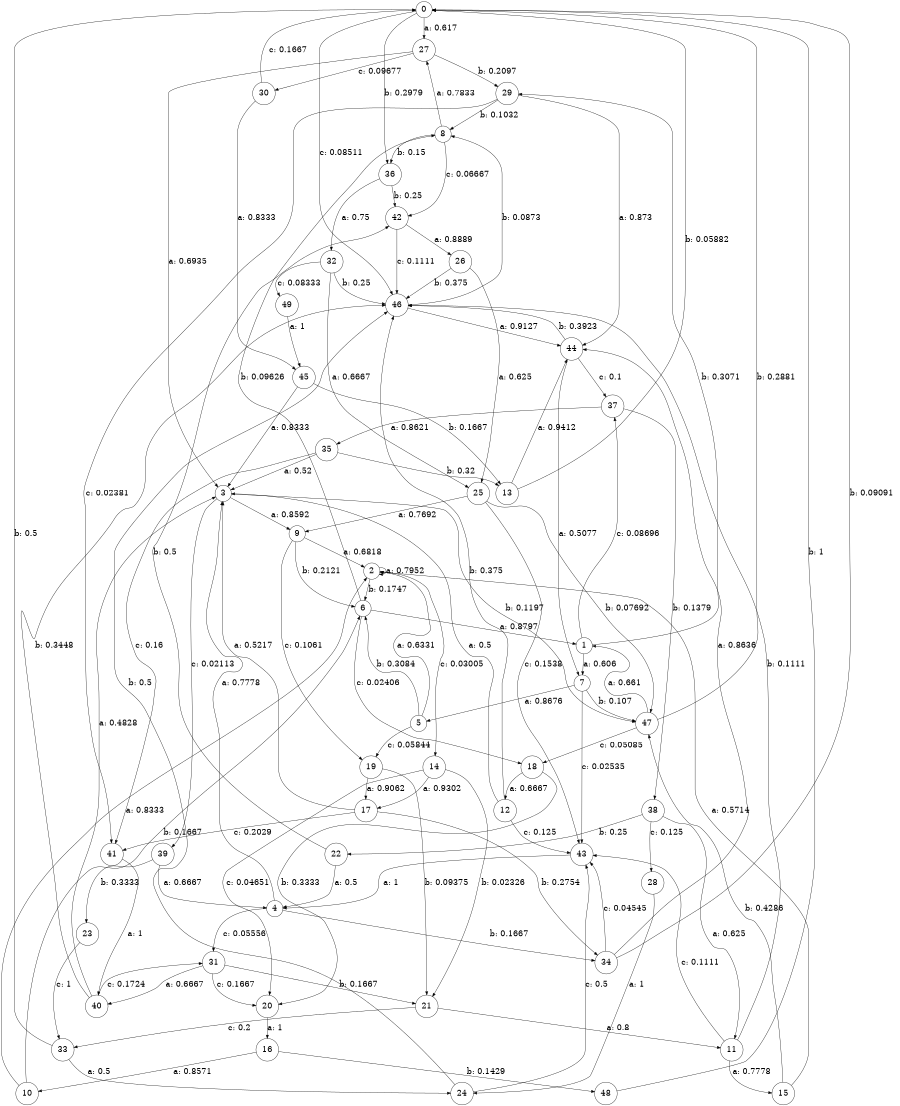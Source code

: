 digraph "d6-400nw-t0-cen-SML" {
size = "6,8.5";
ratio = "fill";
node [shape = circle];
node [fontsize = 24];
edge [fontsize = 24];
0 -> 27 [label = "a: 0.617    "];
0 -> 36 [label = "b: 0.2979   "];
0 -> 46 [label = "c: 0.08511  "];
1 -> 7 [label = "a: 0.606    "];
1 -> 29 [label = "b: 0.3071   "];
1 -> 37 [label = "c: 0.08696  "];
2 -> 2 [label = "a: 0.7952   "];
2 -> 6 [label = "b: 0.1747   "];
2 -> 14 [label = "c: 0.03005  "];
3 -> 9 [label = "a: 0.8592   "];
3 -> 47 [label = "b: 0.1197   "];
3 -> 39 [label = "c: 0.02113  "];
4 -> 3 [label = "a: 0.7778   "];
4 -> 34 [label = "b: 0.1667   "];
4 -> 31 [label = "c: 0.05556  "];
5 -> 2 [label = "a: 0.6331   "];
5 -> 6 [label = "b: 0.3084   "];
5 -> 19 [label = "c: 0.05844  "];
6 -> 1 [label = "a: 0.8797   "];
6 -> 8 [label = "b: 0.09626  "];
6 -> 18 [label = "c: 0.02406  "];
7 -> 5 [label = "a: 0.8676   "];
7 -> 47 [label = "b: 0.107    "];
7 -> 43 [label = "c: 0.02535  "];
8 -> 27 [label = "a: 0.7833   "];
8 -> 36 [label = "b: 0.15     "];
8 -> 42 [label = "c: 0.06667  "];
9 -> 2 [label = "a: 0.6818   "];
9 -> 6 [label = "b: 0.2121   "];
9 -> 19 [label = "c: 0.1061   "];
10 -> 2 [label = "a: 0.8333   "];
10 -> 6 [label = "b: 0.1667   "];
11 -> 15 [label = "a: 0.7778   "];
11 -> 46 [label = "b: 0.1111   "];
11 -> 43 [label = "c: 0.1111   "];
12 -> 3 [label = "a: 0.5      "];
12 -> 46 [label = "b: 0.375    "];
12 -> 43 [label = "c: 0.125    "];
13 -> 44 [label = "a: 0.9412   "];
13 -> 0 [label = "b: 0.05882  "];
14 -> 17 [label = "a: 0.9302   "];
14 -> 21 [label = "b: 0.02326  "];
14 -> 20 [label = "c: 0.04651  "];
15 -> 2 [label = "a: 0.5714   "];
15 -> 47 [label = "b: 0.4286   "];
16 -> 10 [label = "a: 0.8571   "];
16 -> 48 [label = "b: 0.1429   "];
17 -> 3 [label = "a: 0.5217   "];
17 -> 34 [label = "b: 0.2754   "];
17 -> 41 [label = "c: 0.2029   "];
18 -> 12 [label = "a: 0.6667   "];
18 -> 20 [label = "b: 0.3333   "];
19 -> 17 [label = "a: 0.9062   "];
19 -> 21 [label = "b: 0.09375  "];
20 -> 16 [label = "a: 1        "];
21 -> 11 [label = "a: 0.8      "];
21 -> 33 [label = "c: 0.2      "];
22 -> 4 [label = "a: 0.5      "];
22 -> 42 [label = "b: 0.5      "];
23 -> 33 [label = "c: 1        "];
24 -> 46 [label = "b: 0.5      "];
24 -> 43 [label = "c: 0.5      "];
25 -> 9 [label = "a: 0.7692   "];
25 -> 47 [label = "b: 0.07692  "];
25 -> 43 [label = "c: 0.1538   "];
26 -> 25 [label = "a: 0.625    "];
26 -> 46 [label = "b: 0.375    "];
27 -> 3 [label = "a: 0.6935   "];
27 -> 29 [label = "b: 0.2097   "];
27 -> 30 [label = "c: 0.09677  "];
28 -> 24 [label = "a: 1        "];
29 -> 44 [label = "a: 0.873    "];
29 -> 8 [label = "b: 0.1032   "];
29 -> 41 [label = "c: 0.02381  "];
30 -> 45 [label = "a: 0.8333   "];
30 -> 0 [label = "c: 0.1667   "];
31 -> 40 [label = "a: 0.6667   "];
31 -> 21 [label = "b: 0.1667   "];
31 -> 20 [label = "c: 0.1667   "];
32 -> 25 [label = "a: 0.6667   "];
32 -> 46 [label = "b: 0.25     "];
32 -> 49 [label = "c: 0.08333  "];
33 -> 24 [label = "a: 0.5      "];
33 -> 0 [label = "b: 0.5      "];
34 -> 44 [label = "a: 0.8636   "];
34 -> 0 [label = "b: 0.09091  "];
34 -> 43 [label = "c: 0.04545  "];
35 -> 3 [label = "a: 0.52     "];
35 -> 13 [label = "b: 0.32     "];
35 -> 41 [label = "c: 0.16     "];
36 -> 32 [label = "a: 0.75     "];
36 -> 42 [label = "b: 0.25     "];
37 -> 35 [label = "a: 0.8621   "];
37 -> 38 [label = "b: 0.1379   "];
38 -> 11 [label = "a: 0.625    "];
38 -> 22 [label = "b: 0.25     "];
38 -> 28 [label = "c: 0.125    "];
39 -> 4 [label = "a: 0.6667   "];
39 -> 23 [label = "b: 0.3333   "];
40 -> 3 [label = "a: 0.4828   "];
40 -> 46 [label = "b: 0.3448   "];
40 -> 31 [label = "c: 0.1724   "];
41 -> 40 [label = "a: 1        "];
42 -> 26 [label = "a: 0.8889   "];
42 -> 46 [label = "c: 0.1111   "];
43 -> 4 [label = "a: 1        "];
44 -> 7 [label = "a: 0.5077   "];
44 -> 46 [label = "b: 0.3923   "];
44 -> 37 [label = "c: 0.1      "];
45 -> 3 [label = "a: 0.8333   "];
45 -> 13 [label = "b: 0.1667   "];
46 -> 44 [label = "a: 0.9127   "];
46 -> 8 [label = "b: 0.0873   "];
47 -> 1 [label = "a: 0.661    "];
47 -> 0 [label = "b: 0.2881   "];
47 -> 18 [label = "c: 0.05085  "];
48 -> 0 [label = "b: 1        "];
49 -> 45 [label = "a: 1        "];
}